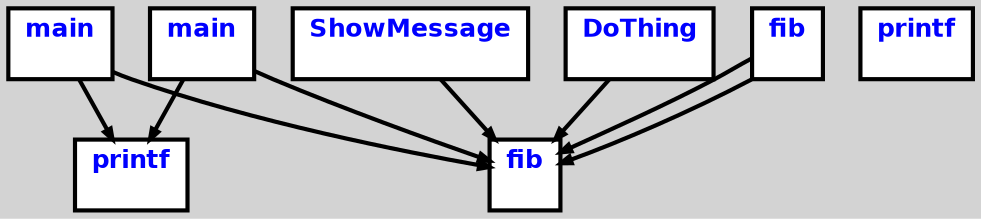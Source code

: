 digraph G {
ordering=out;
ranksep=.4;
bgcolor="lightgrey";  node [shape=box, fixedsize=false, fontsize=12, fontname="Helvetica-bold", fontcolor="blue"
width=.25, height=.25, color="black", fillcolor="white", style="filled, solid, bold"];

edge [arrowsize=.5, color="black", style="bold"]
    n000011A35EBA1FA0 [label="fib\n "]
    n000011A35EBA23C0 [label="printf\n "]
    n000011A35EBA2660 [label="main\n "]
    n000011A35EBA2660 -> n000011A35EBA23C0
    n000011A35EBA2660 -> n000011A35EBA1FA0
    n000011A35EBA2CC0 [label="ShowMessage\n "]
    n000011A35EBA2CC0 -> n000011A35EBA1FA0
    n000011A35EBA30E0 [label="DoThing\n "]
    n000011A35EBA30E0 -> n000011A35EBA1FA0
    n000011A35EBA33E0 [label="fib\n "]
    n000011A35EBA33E0 -> n000011A35EBA1FA0
    n000011A35EBA33E0 -> n000011A35EBA1FA0
    n000011A35EBA4100 [label="printf\n "]
    n000011A35EBA55A0 [label="main\n "]
    n000011A35EBA55A0 -> n000011A35EBA23C0
    n000011A35EBA55A0 -> n000011A35EBA1FA0
}
